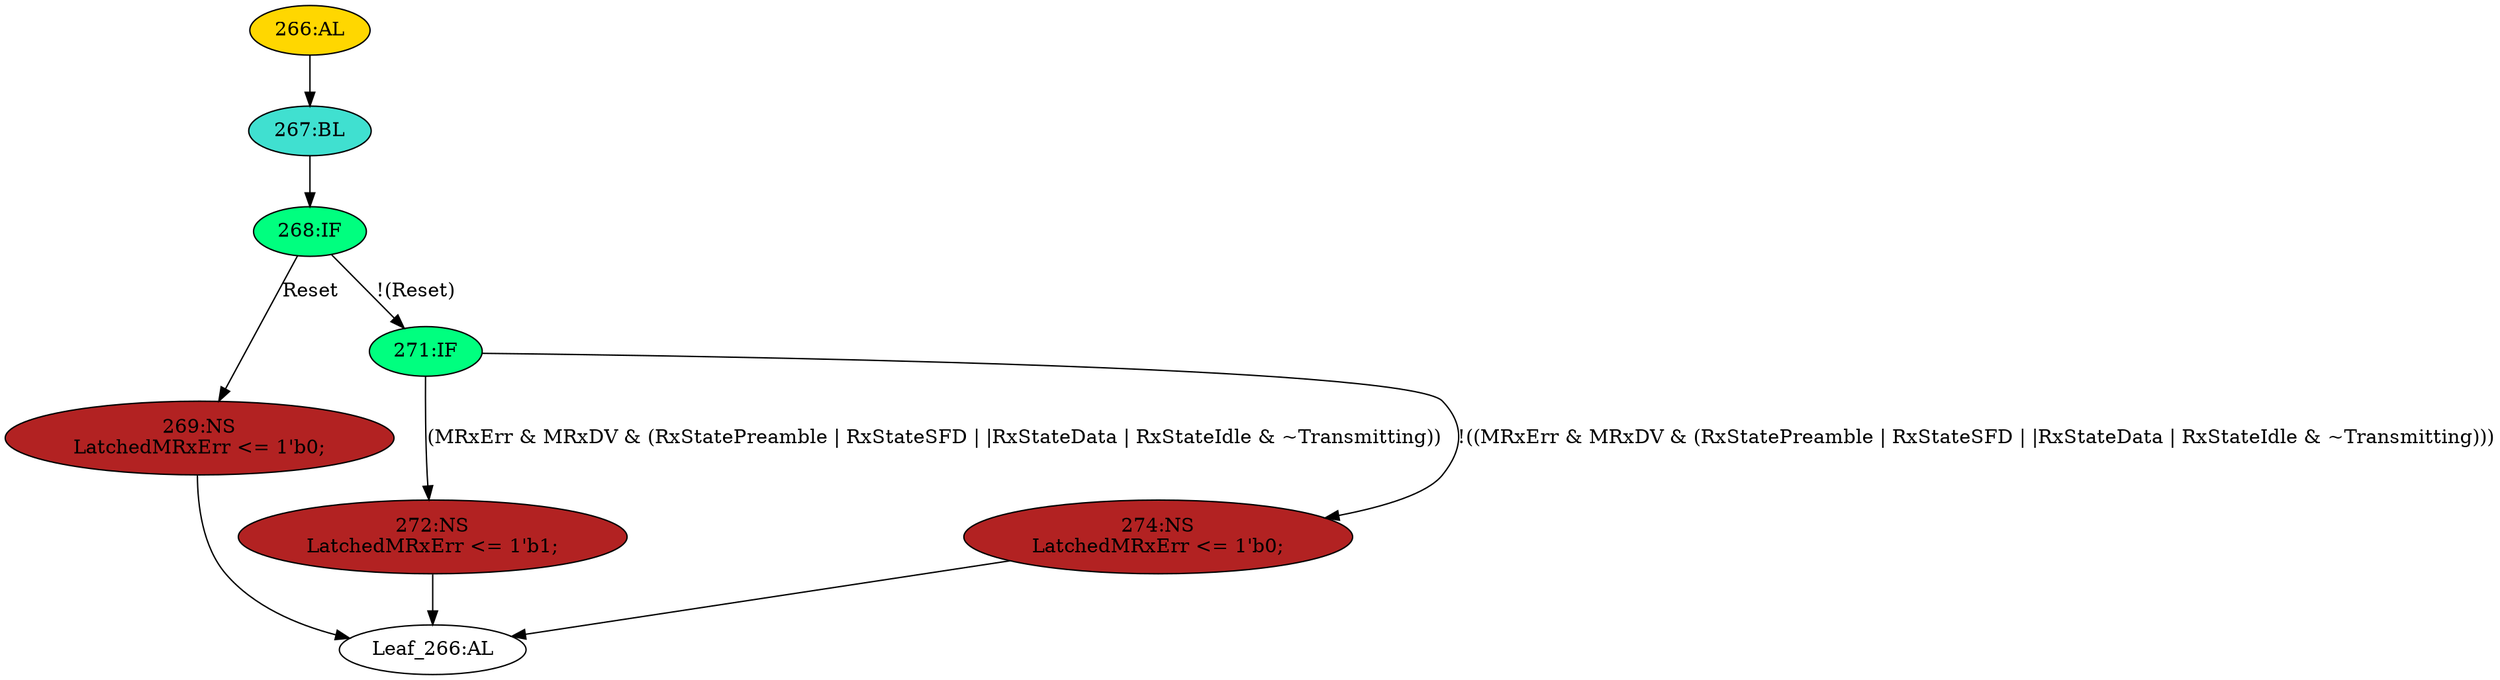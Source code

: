 strict digraph "" {
	node [label="\N"];
	"269:NS"	 [ast="<pyverilog.vparser.ast.NonblockingSubstitution object at 0x7f7882400350>",
		fillcolor=firebrick,
		label="269:NS
LatchedMRxErr <= 1'b0;",
		statements="[<pyverilog.vparser.ast.NonblockingSubstitution object at 0x7f7882400350>]",
		style=filled,
		typ=NonblockingSubstitution];
	"Leaf_266:AL"	 [def_var="['LatchedMRxErr']",
		label="Leaf_266:AL"];
	"269:NS" -> "Leaf_266:AL"	 [cond="[]",
		lineno=None];
	"271:IF"	 [ast="<pyverilog.vparser.ast.IfStatement object at 0x7f7882400610>",
		fillcolor=springgreen,
		label="271:IF",
		statements="[]",
		style=filled,
		typ=IfStatement];
	"272:NS"	 [ast="<pyverilog.vparser.ast.NonblockingSubstitution object at 0x7f7882400810>",
		fillcolor=firebrick,
		label="272:NS
LatchedMRxErr <= 1'b1;",
		statements="[<pyverilog.vparser.ast.NonblockingSubstitution object at 0x7f7882400810>]",
		style=filled,
		typ=NonblockingSubstitution];
	"271:IF" -> "272:NS"	 [cond="['MRxErr', 'MRxDV', 'RxStatePreamble', 'RxStateSFD', 'RxStateData', 'RxStateIdle', 'Transmitting']",
		label="(MRxErr & MRxDV & (RxStatePreamble | RxStateSFD | |RxStateData | RxStateIdle & ~Transmitting))",
		lineno=271];
	"274:NS"	 [ast="<pyverilog.vparser.ast.NonblockingSubstitution object at 0x7f7882400690>",
		fillcolor=firebrick,
		label="274:NS
LatchedMRxErr <= 1'b0;",
		statements="[<pyverilog.vparser.ast.NonblockingSubstitution object at 0x7f7882400690>]",
		style=filled,
		typ=NonblockingSubstitution];
	"271:IF" -> "274:NS"	 [cond="['MRxErr', 'MRxDV', 'RxStatePreamble', 'RxStateSFD', 'RxStateData', 'RxStateIdle', 'Transmitting']",
		label="!((MRxErr & MRxDV & (RxStatePreamble | RxStateSFD | |RxStateData | RxStateIdle & ~Transmitting)))",
		lineno=271];
	"272:NS" -> "Leaf_266:AL"	 [cond="[]",
		lineno=None];
	"274:NS" -> "Leaf_266:AL"	 [cond="[]",
		lineno=None];
	"266:AL"	 [ast="<pyverilog.vparser.ast.Always object at 0x7f7882400dd0>",
		clk_sens=True,
		fillcolor=gold,
		label="266:AL",
		sens="['MRxClk', 'Reset']",
		statements="[]",
		style=filled,
		typ=Always,
		use_var="['MRxDV', 'Reset', 'RxStateIdle', 'Transmitting', 'MRxErr', 'RxStateData', 'RxStateSFD', 'RxStatePreamble']"];
	"267:BL"	 [ast="<pyverilog.vparser.ast.Block object at 0x7f7882400f50>",
		fillcolor=turquoise,
		label="267:BL",
		statements="[]",
		style=filled,
		typ=Block];
	"266:AL" -> "267:BL"	 [cond="[]",
		lineno=None];
	"268:IF"	 [ast="<pyverilog.vparser.ast.IfStatement object at 0x7f7882400f90>",
		fillcolor=springgreen,
		label="268:IF",
		statements="[]",
		style=filled,
		typ=IfStatement];
	"267:BL" -> "268:IF"	 [cond="[]",
		lineno=None];
	"268:IF" -> "269:NS"	 [cond="['Reset']",
		label=Reset,
		lineno=268];
	"268:IF" -> "271:IF"	 [cond="['Reset']",
		label="!(Reset)",
		lineno=268];
}
